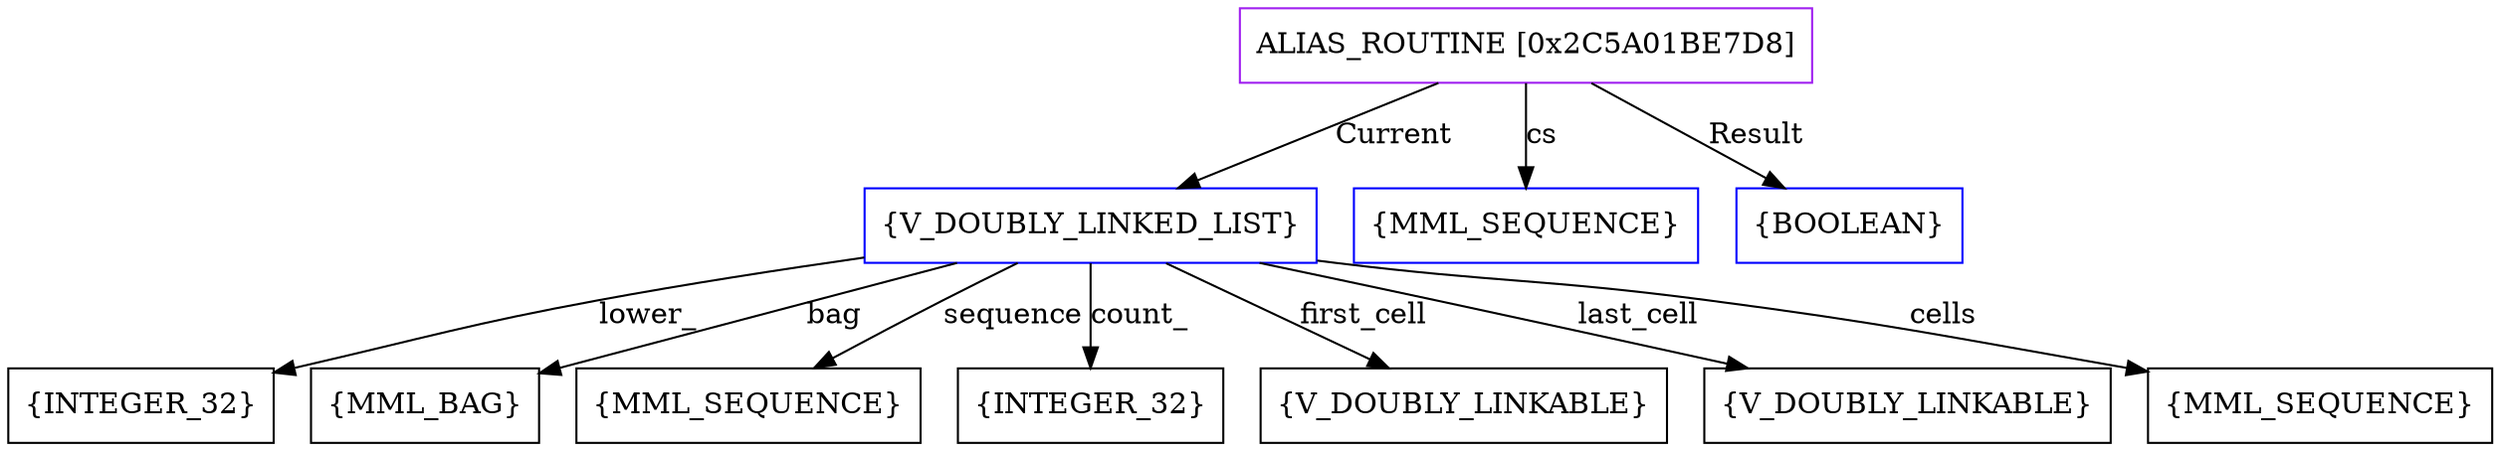 digraph g {
	node [shape=box]
	b1[color=purple label=<ALIAS_ROUTINE [0x2C5A01BE7D8]>]
	b2[color=blue label=<{V_DOUBLY_LINKED_LIST}>]
	b3[label=<{INTEGER_32}>]
	b4[label=<{MML_BAG}>]
	b5[label=<{MML_SEQUENCE}>]
	b6[label=<{INTEGER_32}>]
	b7[label=<{V_DOUBLY_LINKABLE}>]
	b8[label=<{V_DOUBLY_LINKABLE}>]
	b9[label=<{MML_SEQUENCE}>]
	b10[color=blue label=<{MML_SEQUENCE}>]
	b11[color=blue label=<{BOOLEAN}>]
	b1->b2[label=<Current>]
	b2->b3[label=<lower_>]
	b2->b4[label=<bag>]
	b2->b5[label=<sequence>]
	b2->b6[label=<count_>]
	b2->b7[label=<first_cell>]
	b2->b8[label=<last_cell>]
	b2->b9[label=<cells>]
	b1->b10[label=<cs>]
	b1->b11[label=<Result>]
}
